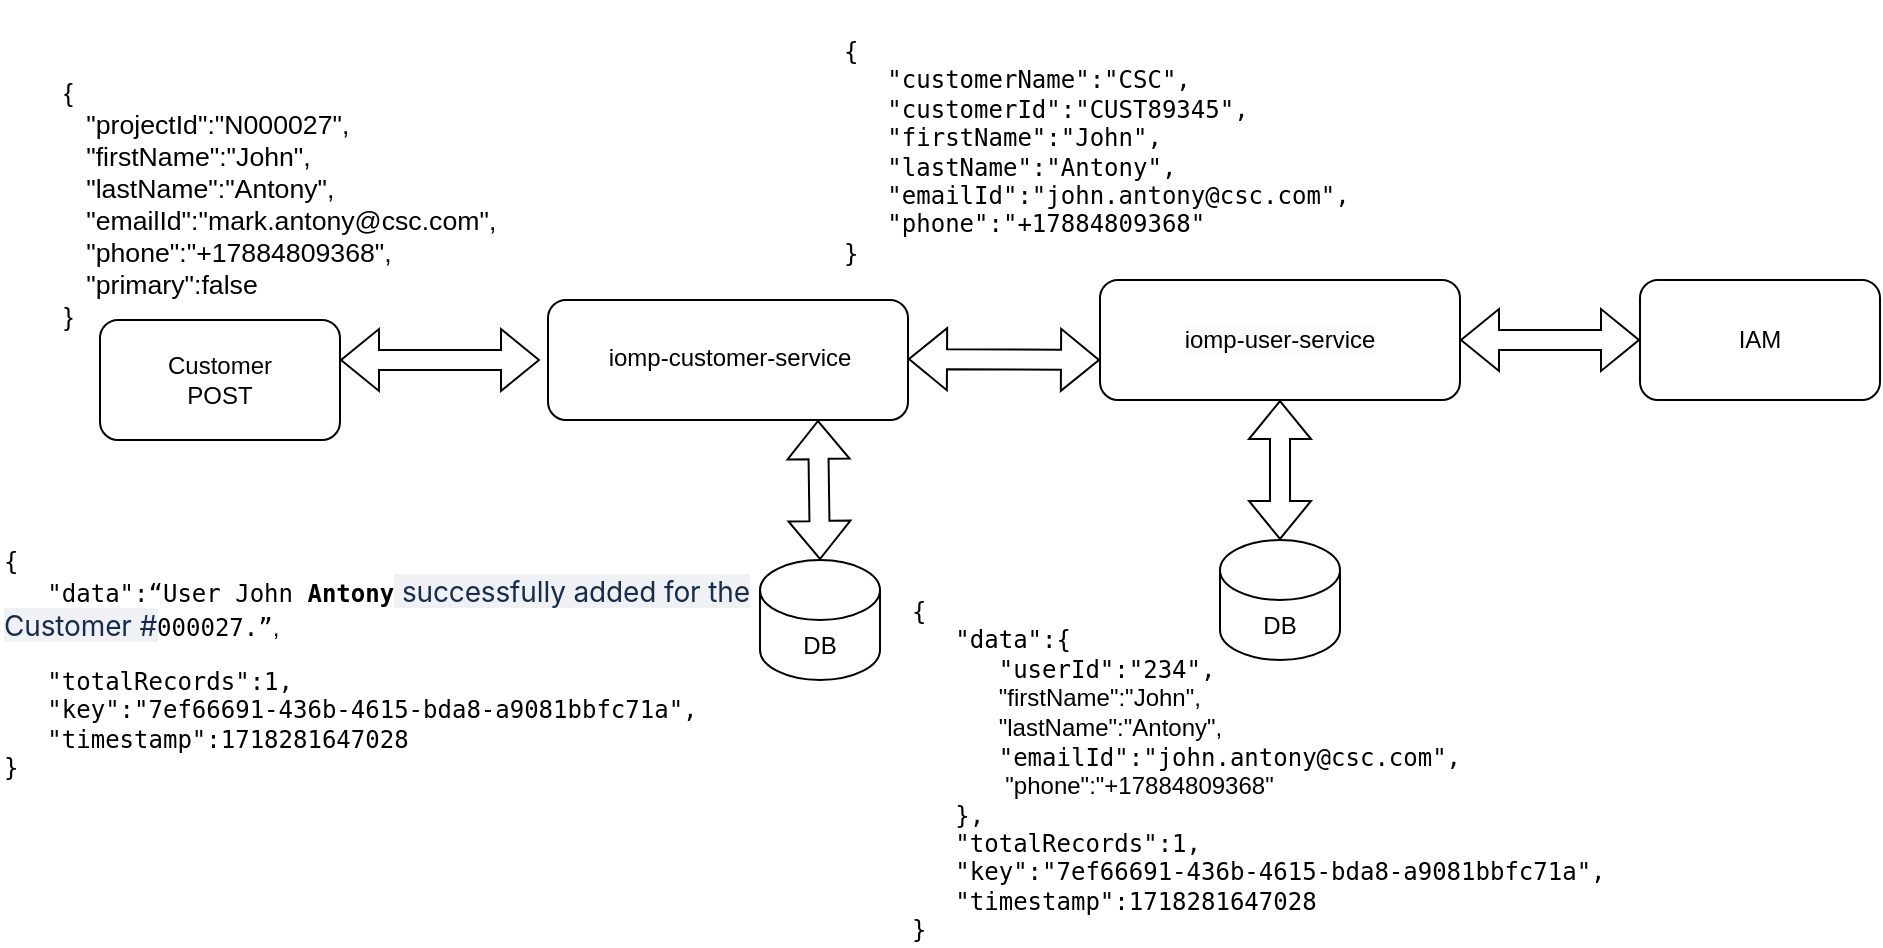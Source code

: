 <mxfile version="24.6.4" type="github">
  <diagram name="Page-1" id="sAIJxbv4L5F3AIIXY-za">
    <mxGraphModel dx="1026" dy="573" grid="1" gridSize="10" guides="1" tooltips="1" connect="1" arrows="1" fold="1" page="1" pageScale="1" pageWidth="827" pageHeight="1169" math="0" shadow="0">
      <root>
        <mxCell id="0" />
        <mxCell id="1" parent="0" />
        <mxCell id="TNWHBnVi9d8Bc9AvcD78-1" value="&lt;div&gt;Customer&lt;/div&gt;&lt;div&gt;POST&lt;/div&gt;" style="rounded=1;whiteSpace=wrap;html=1;" vertex="1" parent="1">
          <mxGeometry x="100" y="300" width="120" height="60" as="geometry" />
        </mxCell>
        <mxCell id="TNWHBnVi9d8Bc9AvcD78-2" value="" style="rounded=1;whiteSpace=wrap;html=1;" vertex="1" parent="1">
          <mxGeometry x="324" y="290" width="180" height="60" as="geometry" />
        </mxCell>
        <mxCell id="TNWHBnVi9d8Bc9AvcD78-3" value="iomp-customer-service" style="text;html=1;align=center;verticalAlign=middle;whiteSpace=wrap;rounded=0;" vertex="1" parent="1">
          <mxGeometry x="350" y="307.5" width="130" height="22.5" as="geometry" />
        </mxCell>
        <mxCell id="TNWHBnVi9d8Bc9AvcD78-4" value="" style="shape=flexArrow;endArrow=classic;startArrow=classic;html=1;rounded=0;" edge="1" parent="1">
          <mxGeometry width="100" height="100" relative="1" as="geometry">
            <mxPoint x="220" y="320" as="sourcePoint" />
            <mxPoint x="320" y="320" as="targetPoint" />
          </mxGeometry>
        </mxCell>
        <mxCell id="TNWHBnVi9d8Bc9AvcD78-5" value="" style="shape=flexArrow;endArrow=classic;startArrow=classic;html=1;rounded=0;" edge="1" parent="1">
          <mxGeometry width="100" height="100" relative="1" as="geometry">
            <mxPoint x="504" y="319.5" as="sourcePoint" />
            <mxPoint x="600" y="320" as="targetPoint" />
          </mxGeometry>
        </mxCell>
        <mxCell id="TNWHBnVi9d8Bc9AvcD78-6" value="DB" style="shape=cylinder3;whiteSpace=wrap;html=1;boundedLbl=1;backgroundOutline=1;size=15;" vertex="1" parent="1">
          <mxGeometry x="430" y="420" width="60" height="60" as="geometry" />
        </mxCell>
        <mxCell id="TNWHBnVi9d8Bc9AvcD78-7" value="&lt;pre style=&quot;margin-top: 0px;&quot;&gt;&lt;pre&gt;&lt;pre&gt;&lt;pre&gt;&lt;span dir=&quot;ltr&quot; class=&quot;ui-provider a b c d e f g h i j k l m n o p q r s t u v w x y z ab ac ae af ag ah ai aj ak&quot;&gt;&lt;pre&gt;&lt;pre style=&quot;margin: 0cm 0cm 0.0pt; background-image: initial; background-position: initial; background-size: initial; background-repeat: initial; background-attachment: initial; background-origin: initial; background-clip: initial;&quot;&gt;&lt;font face=&quot;Calibri, sans-serif&quot;&gt;&lt;span style=&quot;font-size: 13.333px;&quot;&gt;{&lt;br&gt;   &quot;projectId&quot;:&quot;N000027&quot;,&lt;br&gt;   &quot;firstName&quot;:&quot;John&quot;,&lt;br&gt;   &quot;lastName&quot;:&quot;Antony&quot;,&lt;br&gt;   &quot;emailId&quot;:&quot;mark.antony@csc.com&quot;,&lt;br&gt;   &quot;phone&quot;:&quot;+17884809368&quot;,&lt;/span&gt;&lt;/font&gt;&lt;/pre&gt;&lt;pre style=&quot;margin: 0cm 0cm 0.0pt; background-image: initial; background-position: initial; background-size: initial; background-repeat: initial; background-attachment: initial; background-origin: initial; background-clip: initial;&quot;&gt;&lt;span style=&quot;-webkit-user-drag: none; -webkit-tap-highlight-color: transparent; margin: 0px; padding: 0px; user-select: text; font-family: Calibri, Calibri_EmbeddedFont, Calibri_MSFontService, sans-serif; font-size: 13.333px; font-variant-ligatures: none; text-wrap: wrap;&quot; data-ccp-parastyle=&quot;HTML Preformatted&quot; class=&quot;NormalTextRun SCXW251574229 BCX8&quot;&gt;   &quot;&lt;/span&gt;&lt;span style=&quot;-webkit-user-drag: none; -webkit-tap-highlight-color: transparent; margin: 0px; padding: 0px; user-select: text; font-family: Calibri, Calibri_EmbeddedFont, Calibri_MSFontService, sans-serif; font-size: 13.333px; font-variant-ligatures: none; text-wrap: wrap;&quot; data-ccp-parastyle=&quot;HTML Preformatted&quot; class=&quot;NormalTextRun SCXW251574229 BCX8&quot;&gt;primary&quot;:&lt;/span&gt;&lt;span style=&quot;-webkit-user-drag: none; -webkit-tap-highlight-color: transparent; margin: 0px; padding: 0px; user-select: text; font-family: Calibri, Calibri_EmbeddedFont, Calibri_MSFontService, sans-serif; font-size: 13.333px; font-variant-ligatures: none; text-wrap: wrap;&quot; data-ccp-parastyle=&quot;HTML Preformatted&quot; class=&quot;NormalTextRun SCXW251574229 BCX8&quot;&gt;false&lt;/span&gt;&lt;font face=&quot;Calibri, sans-serif&quot;&gt;&lt;span style=&quot;font-size: 13.333px;&quot;&gt;&lt;br&gt;}&lt;/span&gt;&lt;/font&gt;&lt;font face=&quot;Courier New&quot;&gt;&lt;span style=&quot;font-size: 10pt;&quot;&gt;&lt;br&gt;&lt;/span&gt;&lt;/font&gt;&lt;/pre&gt;&lt;/pre&gt;&lt;/span&gt;&lt;/pre&gt;&lt;/pre&gt;&lt;/pre&gt;&lt;/pre&gt;" style="text;html=1;whiteSpace=wrap;overflow=hidden;rounded=0;align=left;" vertex="1" parent="1">
          <mxGeometry x="80" y="160" width="360" height="190" as="geometry" />
        </mxCell>
        <mxCell id="TNWHBnVi9d8Bc9AvcD78-8" value="&lt;span style=&quot;color: rgb(0, 0, 0); font-family: Helvetica; font-size: 12px; font-style: normal; font-variant-ligatures: normal; font-variant-caps: normal; font-weight: 400; letter-spacing: normal; orphans: 2; text-align: center; text-indent: 0px; text-transform: none; widows: 2; word-spacing: 0px; -webkit-text-stroke-width: 0px; white-space: normal; background-color: rgb(251, 251, 251); text-decoration-thickness: initial; text-decoration-style: initial; text-decoration-color: initial; display: inline !important; float: none;&quot;&gt;iomp-user-service&lt;/span&gt;" style="rounded=1;whiteSpace=wrap;html=1;" vertex="1" parent="1">
          <mxGeometry x="600" y="280" width="180" height="60" as="geometry" />
        </mxCell>
        <mxCell id="TNWHBnVi9d8Bc9AvcD78-9" value="DB" style="shape=cylinder3;whiteSpace=wrap;html=1;boundedLbl=1;backgroundOutline=1;size=15;" vertex="1" parent="1">
          <mxGeometry x="660" y="410" width="60" height="60" as="geometry" />
        </mxCell>
        <mxCell id="TNWHBnVi9d8Bc9AvcD78-10" value="" style="shape=flexArrow;endArrow=classic;startArrow=classic;html=1;rounded=0;entryX=0.75;entryY=1;entryDx=0;entryDy=0;exitX=0.5;exitY=0;exitDx=0;exitDy=0;exitPerimeter=0;" edge="1" parent="1" source="TNWHBnVi9d8Bc9AvcD78-6" target="TNWHBnVi9d8Bc9AvcD78-2">
          <mxGeometry width="100" height="100" relative="1" as="geometry">
            <mxPoint x="450" y="390" as="sourcePoint" />
            <mxPoint x="550" y="290" as="targetPoint" />
          </mxGeometry>
        </mxCell>
        <mxCell id="TNWHBnVi9d8Bc9AvcD78-11" value="" style="shape=flexArrow;endArrow=classic;startArrow=classic;html=1;rounded=0;exitX=0.5;exitY=0;exitDx=0;exitDy=0;exitPerimeter=0;entryX=0.5;entryY=1;entryDx=0;entryDy=0;" edge="1" parent="1" source="TNWHBnVi9d8Bc9AvcD78-9" target="TNWHBnVi9d8Bc9AvcD78-8">
          <mxGeometry width="100" height="100" relative="1" as="geometry">
            <mxPoint x="470" y="430" as="sourcePoint" />
            <mxPoint x="550" y="370" as="targetPoint" />
          </mxGeometry>
        </mxCell>
        <mxCell id="TNWHBnVi9d8Bc9AvcD78-12" value="&lt;pre style=&quot;margin-top: 0px;&quot;&gt;&lt;pre&gt;&lt;pre&gt;&lt;pre&gt;&lt;span dir=&quot;ltr&quot; class=&quot;ui-provider a b c d e f g h i j k l m n o p q r s t u v w x y z ab ac ae af ag ah ai aj ak&quot;&gt;&lt;blockquote&gt;{&lt;br&gt;   &quot;customerName&quot;:&quot;CSC&quot;,&lt;br&gt;   &quot;customerId&quot;:&quot;CUST89345&quot;,&lt;br&gt;   &quot;firstName&quot;:&quot;John&quot;,&lt;br&gt;   &quot;lastName&quot;:&quot;Antony&quot;,&lt;br&gt;   &quot;emailId&quot;:&quot;john.antony@csc.com&quot;,&lt;br&gt;   &quot;phone&quot;:&quot;+17884809368&quot;&lt;br&gt;}&lt;br&gt;&lt;/blockquote&gt;&lt;/span&gt;&lt;/pre&gt;&lt;/pre&gt;&lt;/pre&gt;&lt;/pre&gt;" style="text;html=1;whiteSpace=wrap;overflow=hidden;rounded=0;align=left;" vertex="1" parent="1">
          <mxGeometry x="430" y="140" width="420" height="180" as="geometry" />
        </mxCell>
        <mxCell id="TNWHBnVi9d8Bc9AvcD78-13" value="&lt;pre style=&quot;margin-top: 0px;&quot;&gt;&lt;pre&gt;&lt;pre&gt;&lt;pre&gt;&lt;span dir=&quot;ltr&quot; class=&quot;ui-provider a b c d e f g h i j k l m n o p q r s t u v w x y z ab ac ae af ag ah ai aj ak&quot;&gt;&lt;pre&gt;{&lt;br&gt;   &quot;data&quot;:{&lt;br&gt;      &quot;userId&quot;:&quot;234&quot;,&lt;br&gt;      &lt;span style=&quot;white-space: normal; font-size: 9pt; line-height: 13.8px; font-family: Calibri, sans-serif;&quot; lang=&quot;EN-US&quot;&gt;&quot;firstName&quot;:&quot;John&quot;,&lt;br&gt;&amp;nbsp; &amp;nbsp; &amp;nbsp; &amp;nbsp; &amp;nbsp; &amp;nbsp; &amp;nbsp;&quot;lastName&quot;:&quot;Antony&quot;,&lt;/span&gt;&lt;span style=&quot;white-space: normal; font-size: 9pt; line-height: 13.8px; font-family: Calibri, sans-serif;&quot; lang=&quot;EN-US&quot;&gt;&lt;br&gt;&lt;/span&gt;      &quot;emailId&quot;:&quot;john.antony@csc.com&quot;,&lt;br&gt;&lt;span style=&quot;background-color: initial; font-family: Helvetica; white-space: normal;&quot;&gt;&amp;nbsp; &amp;nbsp; &amp;nbsp; &amp;nbsp; &amp;nbsp; &amp;nbsp; &amp;nbsp; &quot;phone&quot;:&quot;+17884809368&quot;&lt;br&gt;&lt;/span&gt;   },&lt;br&gt;   &quot;totalRecords&quot;:1,&lt;br&gt;   &quot;key&quot;:&quot;7ef66691-436b-4615-bda8-a9081bbfc71a&quot;,&lt;br&gt;   &quot;timestamp&quot;:1718281647028&lt;br&gt;}&lt;/pre&gt;&lt;/span&gt;&lt;/pre&gt;&lt;/pre&gt;&lt;/pre&gt;&lt;/pre&gt;" style="text;html=1;whiteSpace=wrap;overflow=hidden;rounded=0;align=left;" vertex="1" parent="1">
          <mxGeometry x="504" y="420" width="390" height="190" as="geometry" />
        </mxCell>
        <mxCell id="TNWHBnVi9d8Bc9AvcD78-14" value="&lt;pre style=&quot;margin-top: 0px;&quot;&gt;&lt;pre&gt;&lt;pre&gt;&lt;pre&gt;&lt;span dir=&quot;ltr&quot; class=&quot;ui-provider a b c d e f g h i j k l m n o p q r s t u v w x y z ab ac ae af ag ah ai aj ak&quot;&gt;&lt;pre&gt;{&lt;br&gt;   &quot;data&quot;:“User John&lt;b&gt; Antony&lt;/b&gt;&lt;span style=&quot;white-space: normal; color: rgb(23, 43, 77); font-family: -apple-system, &amp;quot;system-ui&amp;quot;, &amp;quot;Segoe UI&amp;quot;, Roboto, Oxygen, Ubuntu, &amp;quot;Fira Sans&amp;quot;, &amp;quot;Droid Sans&amp;quot;, &amp;quot;Helvetica Neue&amp;quot;, sans-serif; font-size: 14px; letter-spacing: -0.07px; background-color: rgba(9, 30, 66, 0.06);&quot;&gt;&amp;nbsp;successfully added for the Customer #&lt;/span&gt;000027.”&lt;span style=&quot;background-color: initial; font-family: Helvetica; white-space: normal;&quot;&gt;,&lt;/span&gt;&lt;br&gt;&lt;/pre&gt;&lt;pre&gt;   &quot;totalRecords&quot;:1,&lt;br&gt;   &quot;key&quot;:&quot;7ef66691-436b-4615-bda8-a9081bbfc71a&quot;,&lt;br&gt;   &quot;timestamp&quot;:1718281647028&lt;br&gt;}&lt;br&gt;&lt;/pre&gt;&lt;/span&gt;&lt;/pre&gt;&lt;/pre&gt;&lt;/pre&gt;&lt;/pre&gt;" style="text;html=1;whiteSpace=wrap;overflow=hidden;rounded=0;align=left;" vertex="1" parent="1">
          <mxGeometry x="50" y="395" width="390" height="190" as="geometry" />
        </mxCell>
        <mxCell id="TNWHBnVi9d8Bc9AvcD78-15" value="IAM" style="rounded=1;whiteSpace=wrap;html=1;" vertex="1" parent="1">
          <mxGeometry x="870" y="280" width="120" height="60" as="geometry" />
        </mxCell>
        <mxCell id="TNWHBnVi9d8Bc9AvcD78-16" value="" style="shape=flexArrow;endArrow=classic;startArrow=classic;html=1;rounded=0;entryX=0;entryY=0.5;entryDx=0;entryDy=0;exitX=1;exitY=0.5;exitDx=0;exitDy=0;" edge="1" parent="1" target="TNWHBnVi9d8Bc9AvcD78-15">
          <mxGeometry width="100" height="100" relative="1" as="geometry">
            <mxPoint x="780" y="310" as="sourcePoint" />
            <mxPoint x="880" y="220" as="targetPoint" />
          </mxGeometry>
        </mxCell>
      </root>
    </mxGraphModel>
  </diagram>
</mxfile>
